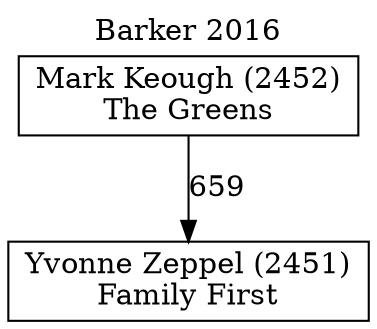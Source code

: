 // House preference flow
digraph "Yvonne Zeppel (2451)_Barker_2016" {
	graph [label="Barker 2016" labelloc=t mclimit=10]
	node [shape=box]
	"Yvonne Zeppel (2451)" [label="Yvonne Zeppel (2451)
Family First"]
	"Mark Keough (2452)" [label="Mark Keough (2452)
The Greens"]
	"Mark Keough (2452)" -> "Yvonne Zeppel (2451)" [label=659]
}

